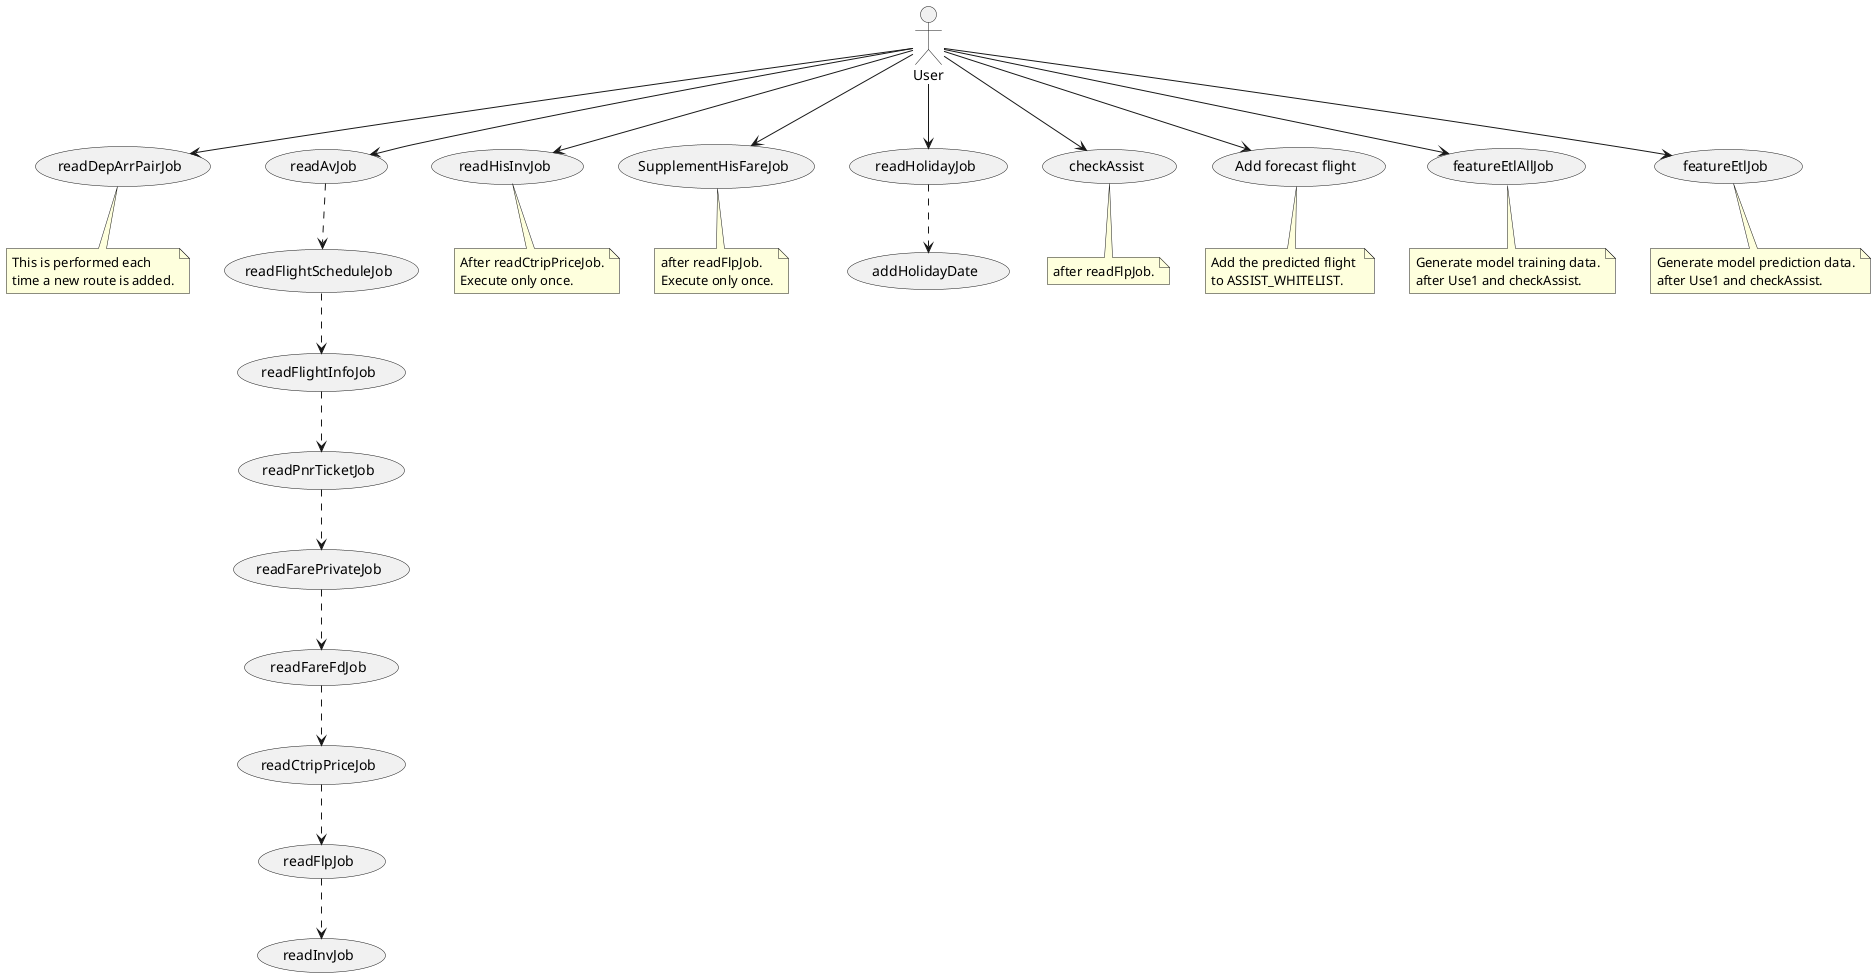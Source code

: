@startuml
'https://plantuml.com/use-case-diagram

User --> (readDepArrPairJob)

note bottom of (readDepArrPairJob) : This is performed each \ntime a new route is added.

User --> (readAvJob)
(readAvJob) ..> (readFlightScheduleJob)
readFlightScheduleJob ..> (readFlightInfoJob)
readFlightInfoJob ..> (readPnrTicketJob)
readPnrTicketJob ..> (readFarePrivateJob)
readFarePrivateJob ..> (readFareFdJob)
readFareFdJob ..> (readCtripPriceJob)
readCtripPriceJob ..> (readFlpJob)
readFlpJob ..> (readInvJob)

User --> (readHisInvJob)

note bottom of (readHisInvJob) : After readCtripPriceJob.\nExecute only once.

User --> (SupplementHisFareJob)

note bottom of (SupplementHisFareJob) : after readFlpJob.\nExecute only once.

User --> (readHolidayJob)
(readHolidayJob)..>(addHolidayDate)

User --> (checkAssist)

note bottom of (checkAssist) : after readFlpJob.

(Add forecast flight) as (Use1)

User --> (Use1)

note bottom of Use1 : Add the predicted flight \nto ASSIST_WHITELIST.

User --> (featureEtlAllJob)

note bottom of (featureEtlAllJob) : Generate model training data.\nafter Use1 and checkAssist.

User --> (featureEtlJob)

note bottom of (featureEtlJob) : Generate model prediction data.\nafter Use1 and checkAssist.

@enduml